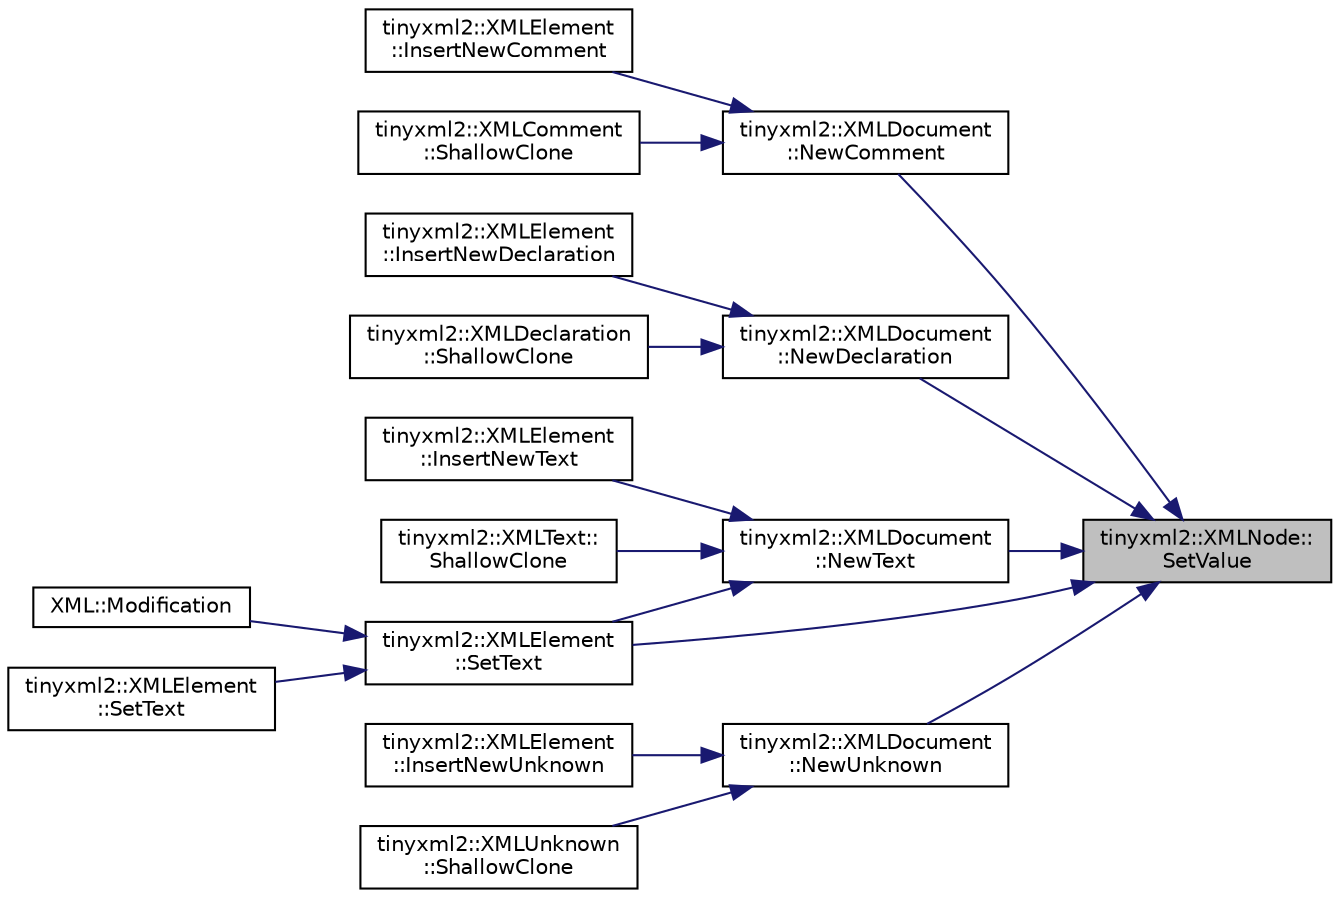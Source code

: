 digraph "tinyxml2::XMLNode::SetValue"
{
 // LATEX_PDF_SIZE
  edge [fontname="Helvetica",fontsize="10",labelfontname="Helvetica",labelfontsize="10"];
  node [fontname="Helvetica",fontsize="10",shape=record];
  rankdir="RL";
  Node1 [label="tinyxml2::XMLNode::\lSetValue",height=0.2,width=0.4,color="black", fillcolor="grey75", style="filled", fontcolor="black",tooltip=" "];
  Node1 -> Node2 [dir="back",color="midnightblue",fontsize="10",style="solid",fontname="Helvetica"];
  Node2 [label="tinyxml2::XMLDocument\l::NewComment",height=0.2,width=0.4,color="black", fillcolor="white", style="filled",URL="$classtinyxml2_1_1XMLDocument.html#a386df0befd06aadb5e0cd21381aa955a",tooltip=" "];
  Node2 -> Node3 [dir="back",color="midnightblue",fontsize="10",style="solid",fontname="Helvetica"];
  Node3 [label="tinyxml2::XMLElement\l::InsertNewComment",height=0.2,width=0.4,color="black", fillcolor="white", style="filled",URL="$classtinyxml2_1_1XMLElement.html#aaed36d3a8082b083ec4f1de55ee68cc2",tooltip="See InsertNewChildElement()"];
  Node2 -> Node4 [dir="back",color="midnightblue",fontsize="10",style="solid",fontname="Helvetica"];
  Node4 [label="tinyxml2::XMLComment\l::ShallowClone",height=0.2,width=0.4,color="black", fillcolor="white", style="filled",URL="$classtinyxml2_1_1XMLComment.html#adf5b5c0319351dcc339df098d11e8fb2",tooltip=" "];
  Node1 -> Node5 [dir="back",color="midnightblue",fontsize="10",style="solid",fontname="Helvetica"];
  Node5 [label="tinyxml2::XMLDocument\l::NewDeclaration",height=0.2,width=0.4,color="black", fillcolor="white", style="filled",URL="$classtinyxml2_1_1XMLDocument.html#ae519030c0262fa2daff8993681990e16",tooltip=" "];
  Node5 -> Node6 [dir="back",color="midnightblue",fontsize="10",style="solid",fontname="Helvetica"];
  Node6 [label="tinyxml2::XMLElement\l::InsertNewDeclaration",height=0.2,width=0.4,color="black", fillcolor="white", style="filled",URL="$classtinyxml2_1_1XMLElement.html#a7f11671a928649add7e3e18de7adf84a",tooltip="See InsertNewChildElement()"];
  Node5 -> Node7 [dir="back",color="midnightblue",fontsize="10",style="solid",fontname="Helvetica"];
  Node7 [label="tinyxml2::XMLDeclaration\l::ShallowClone",height=0.2,width=0.4,color="black", fillcolor="white", style="filled",URL="$classtinyxml2_1_1XMLDeclaration.html#ad9d60e6d2df75c13eb6bf7319985b747",tooltip=" "];
  Node1 -> Node8 [dir="back",color="midnightblue",fontsize="10",style="solid",fontname="Helvetica"];
  Node8 [label="tinyxml2::XMLDocument\l::NewText",height=0.2,width=0.4,color="black", fillcolor="white", style="filled",URL="$classtinyxml2_1_1XMLDocument.html#acece5de77a0819f2341b08c1e1ed9987",tooltip=" "];
  Node8 -> Node9 [dir="back",color="midnightblue",fontsize="10",style="solid",fontname="Helvetica"];
  Node9 [label="tinyxml2::XMLElement\l::InsertNewText",height=0.2,width=0.4,color="black", fillcolor="white", style="filled",URL="$classtinyxml2_1_1XMLElement.html#ac30367a5e25ff30e178b56e0e1456d23",tooltip="See InsertNewChildElement()"];
  Node8 -> Node10 [dir="back",color="midnightblue",fontsize="10",style="solid",fontname="Helvetica"];
  Node10 [label="tinyxml2::XMLElement\l::SetText",height=0.2,width=0.4,color="black", fillcolor="white", style="filled",URL="$classtinyxml2_1_1XMLElement.html#a1f9c2cd61b72af5ae708d37b7ad283ce",tooltip=" "];
  Node10 -> Node11 [dir="back",color="midnightblue",fontsize="10",style="solid",fontname="Helvetica"];
  Node11 [label="XML::Modification",height=0.2,width=0.4,color="black", fillcolor="white", style="filled",URL="$classXML.html#ac0d718411e6d11d44c1549c9ac334529",tooltip="modifies an specific element of an XML file"];
  Node10 -> Node12 [dir="back",color="midnightblue",fontsize="10",style="solid",fontname="Helvetica"];
  Node12 [label="tinyxml2::XMLElement\l::SetText",height=0.2,width=0.4,color="black", fillcolor="white", style="filled",URL="$classtinyxml2_1_1XMLElement.html#aeae8917b5ea6060b3c08d4e3d8d632d7",tooltip="Convenience method for setting text inside an element. See SetText() for important limitations."];
  Node8 -> Node13 [dir="back",color="midnightblue",fontsize="10",style="solid",fontname="Helvetica"];
  Node13 [label="tinyxml2::XMLText::\lShallowClone",height=0.2,width=0.4,color="black", fillcolor="white", style="filled",URL="$classtinyxml2_1_1XMLText.html#a86d265c93152726c8c6831e9594840e6",tooltip=" "];
  Node1 -> Node14 [dir="back",color="midnightblue",fontsize="10",style="solid",fontname="Helvetica"];
  Node14 [label="tinyxml2::XMLDocument\l::NewUnknown",height=0.2,width=0.4,color="black", fillcolor="white", style="filled",URL="$classtinyxml2_1_1XMLDocument.html#a4954f502c5fd7f49de54c3c0c99bb73d",tooltip=" "];
  Node14 -> Node15 [dir="back",color="midnightblue",fontsize="10",style="solid",fontname="Helvetica"];
  Node15 [label="tinyxml2::XMLElement\l::InsertNewUnknown",height=0.2,width=0.4,color="black", fillcolor="white", style="filled",URL="$classtinyxml2_1_1XMLElement.html#afe6cfefb48f8fbcb29a790f2042b55a4",tooltip="See InsertNewChildElement()"];
  Node14 -> Node16 [dir="back",color="midnightblue",fontsize="10",style="solid",fontname="Helvetica"];
  Node16 [label="tinyxml2::XMLUnknown\l::ShallowClone",height=0.2,width=0.4,color="black", fillcolor="white", style="filled",URL="$classtinyxml2_1_1XMLUnknown.html#ab73b48b819aa4b2ef3815dc2d7d20d5f",tooltip=" "];
  Node1 -> Node10 [dir="back",color="midnightblue",fontsize="10",style="solid",fontname="Helvetica"];
}
